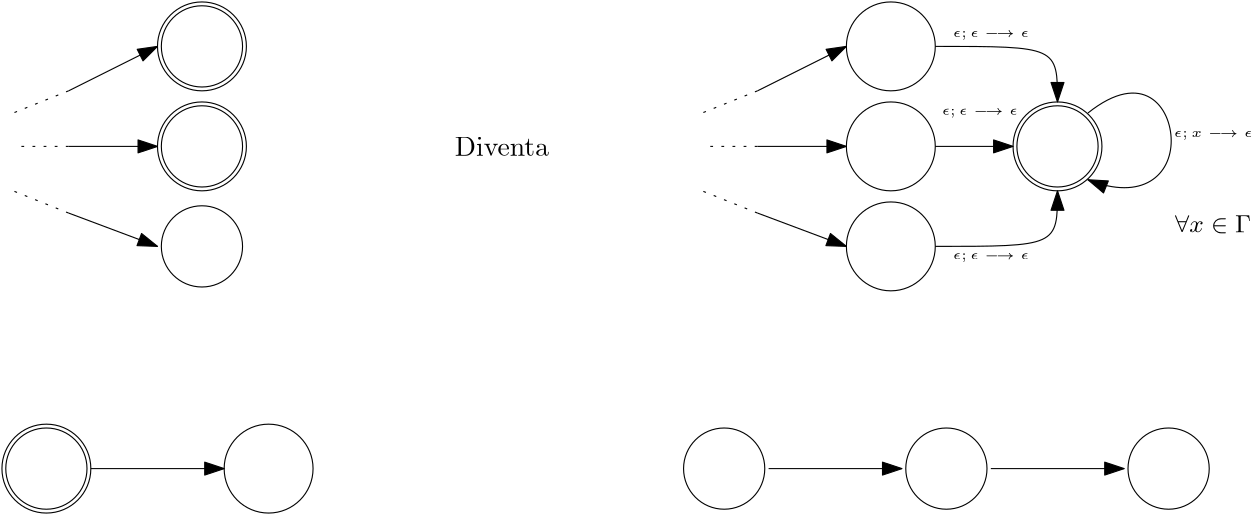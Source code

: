 <?xml version="1.0"?>
<!DOCTYPE ipe SYSTEM "ipe.dtd">
<ipe version="70218" creator="Ipe 7.2.28">
<info created="D:20241017125314" modified="D:20241017125839"/>
<ipestyle name="basic">
<symbol name="arrow/arc(spx)">
<path stroke="sym-stroke" fill="sym-stroke" pen="sym-pen">
0 0 m
-1 0.333 l
-1 -0.333 l
h
</path>
</symbol>
<symbol name="arrow/farc(spx)">
<path stroke="sym-stroke" fill="white" pen="sym-pen">
0 0 m
-1 0.333 l
-1 -0.333 l
h
</path>
</symbol>
<symbol name="arrow/ptarc(spx)">
<path stroke="sym-stroke" fill="sym-stroke" pen="sym-pen">
0 0 m
-1 0.333 l
-0.8 0 l
-1 -0.333 l
h
</path>
</symbol>
<symbol name="arrow/fptarc(spx)">
<path stroke="sym-stroke" fill="white" pen="sym-pen">
0 0 m
-1 0.333 l
-0.8 0 l
-1 -0.333 l
h
</path>
</symbol>
<symbol name="mark/circle(sx)" transformations="translations">
<path fill="sym-stroke">
0.6 0 0 0.6 0 0 e
0.4 0 0 0.4 0 0 e
</path>
</symbol>
<symbol name="mark/disk(sx)" transformations="translations">
<path fill="sym-stroke">
0.6 0 0 0.6 0 0 e
</path>
</symbol>
<symbol name="mark/fdisk(sfx)" transformations="translations">
<group>
<path fill="sym-fill">
0.5 0 0 0.5 0 0 e
</path>
<path fill="sym-stroke" fillrule="eofill">
0.6 0 0 0.6 0 0 e
0.4 0 0 0.4 0 0 e
</path>
</group>
</symbol>
<symbol name="mark/box(sx)" transformations="translations">
<path fill="sym-stroke" fillrule="eofill">
-0.6 -0.6 m
0.6 -0.6 l
0.6 0.6 l
-0.6 0.6 l
h
-0.4 -0.4 m
0.4 -0.4 l
0.4 0.4 l
-0.4 0.4 l
h
</path>
</symbol>
<symbol name="mark/square(sx)" transformations="translations">
<path fill="sym-stroke">
-0.6 -0.6 m
0.6 -0.6 l
0.6 0.6 l
-0.6 0.6 l
h
</path>
</symbol>
<symbol name="mark/fsquare(sfx)" transformations="translations">
<group>
<path fill="sym-fill">
-0.5 -0.5 m
0.5 -0.5 l
0.5 0.5 l
-0.5 0.5 l
h
</path>
<path fill="sym-stroke" fillrule="eofill">
-0.6 -0.6 m
0.6 -0.6 l
0.6 0.6 l
-0.6 0.6 l
h
-0.4 -0.4 m
0.4 -0.4 l
0.4 0.4 l
-0.4 0.4 l
h
</path>
</group>
</symbol>
<symbol name="mark/cross(sx)" transformations="translations">
<group>
<path fill="sym-stroke">
-0.43 -0.57 m
0.57 0.43 l
0.43 0.57 l
-0.57 -0.43 l
h
</path>
<path fill="sym-stroke">
-0.43 0.57 m
0.57 -0.43 l
0.43 -0.57 l
-0.57 0.43 l
h
</path>
</group>
</symbol>
<symbol name="arrow/fnormal(spx)">
<path stroke="sym-stroke" fill="white" pen="sym-pen">
0 0 m
-1 0.333 l
-1 -0.333 l
h
</path>
</symbol>
<symbol name="arrow/pointed(spx)">
<path stroke="sym-stroke" fill="sym-stroke" pen="sym-pen">
0 0 m
-1 0.333 l
-0.8 0 l
-1 -0.333 l
h
</path>
</symbol>
<symbol name="arrow/fpointed(spx)">
<path stroke="sym-stroke" fill="white" pen="sym-pen">
0 0 m
-1 0.333 l
-0.8 0 l
-1 -0.333 l
h
</path>
</symbol>
<symbol name="arrow/linear(spx)">
<path stroke="sym-stroke" pen="sym-pen">
-1 0.333 m
0 0 l
-1 -0.333 l
</path>
</symbol>
<symbol name="arrow/fdouble(spx)">
<path stroke="sym-stroke" fill="white" pen="sym-pen">
0 0 m
-1 0.333 l
-1 -0.333 l
h
-1 0 m
-2 0.333 l
-2 -0.333 l
h
</path>
</symbol>
<symbol name="arrow/double(spx)">
<path stroke="sym-stroke" fill="sym-stroke" pen="sym-pen">
0 0 m
-1 0.333 l
-1 -0.333 l
h
-1 0 m
-2 0.333 l
-2 -0.333 l
h
</path>
</symbol>
<symbol name="arrow/mid-normal(spx)">
<path stroke="sym-stroke" fill="sym-stroke" pen="sym-pen">
0.5 0 m
-0.5 0.333 l
-0.5 -0.333 l
h
</path>
</symbol>
<symbol name="arrow/mid-fnormal(spx)">
<path stroke="sym-stroke" fill="white" pen="sym-pen">
0.5 0 m
-0.5 0.333 l
-0.5 -0.333 l
h
</path>
</symbol>
<symbol name="arrow/mid-pointed(spx)">
<path stroke="sym-stroke" fill="sym-stroke" pen="sym-pen">
0.5 0 m
-0.5 0.333 l
-0.3 0 l
-0.5 -0.333 l
h
</path>
</symbol>
<symbol name="arrow/mid-fpointed(spx)">
<path stroke="sym-stroke" fill="white" pen="sym-pen">
0.5 0 m
-0.5 0.333 l
-0.3 0 l
-0.5 -0.333 l
h
</path>
</symbol>
<symbol name="arrow/mid-double(spx)">
<path stroke="sym-stroke" fill="sym-stroke" pen="sym-pen">
1 0 m
0 0.333 l
0 -0.333 l
h
0 0 m
-1 0.333 l
-1 -0.333 l
h
</path>
</symbol>
<symbol name="arrow/mid-fdouble(spx)">
<path stroke="sym-stroke" fill="white" pen="sym-pen">
1 0 m
0 0.333 l
0 -0.333 l
h
0 0 m
-1 0.333 l
-1 -0.333 l
h
</path>
</symbol>
<anglesize name="22.5 deg" value="22.5"/>
<anglesize name="30 deg" value="30"/>
<anglesize name="45 deg" value="45"/>
<anglesize name="60 deg" value="60"/>
<anglesize name="90 deg" value="90"/>
<arrowsize name="large" value="10"/>
<arrowsize name="small" value="5"/>
<arrowsize name="tiny" value="3"/>
<color name="blue" value="0 0 1"/>
<color name="brown" value="0.647 0.165 0.165"/>
<color name="darkblue" value="0 0 0.545"/>
<color name="darkcyan" value="0 0.545 0.545"/>
<color name="darkgray" value="0.663"/>
<color name="darkgreen" value="0 0.392 0"/>
<color name="darkmagenta" value="0.545 0 0.545"/>
<color name="darkorange" value="1 0.549 0"/>
<color name="darkred" value="0.545 0 0"/>
<color name="gold" value="1 0.843 0"/>
<color name="gray" value="0.745"/>
<color name="green" value="0 1 0"/>
<color name="lightblue" value="0.678 0.847 0.902"/>
<color name="lightcyan" value="0.878 1 1"/>
<color name="lightgray" value="0.827"/>
<color name="lightgreen" value="0.565 0.933 0.565"/>
<color name="lightyellow" value="1 1 0.878"/>
<color name="navy" value="0 0 0.502"/>
<color name="orange" value="1 0.647 0"/>
<color name="pink" value="1 0.753 0.796"/>
<color name="purple" value="0.627 0.125 0.941"/>
<color name="red" value="1 0 0"/>
<color name="seagreen" value="0.18 0.545 0.341"/>
<color name="turquoise" value="0.251 0.878 0.816"/>
<color name="violet" value="0.933 0.51 0.933"/>
<color name="yellow" value="1 1 0"/>
<dashstyle name="dash dot dotted" value="[4 2 1 2 1 2] 0"/>
<dashstyle name="dash dotted" value="[4 2 1 2] 0"/>
<dashstyle name="dashed" value="[4] 0"/>
<dashstyle name="dotted" value="[1 3] 0"/>
<gridsize name="10 pts (~3.5 mm)" value="10"/>
<gridsize name="14 pts (~5 mm)" value="14"/>
<gridsize name="16 pts (~6 mm)" value="16"/>
<gridsize name="20 pts (~7 mm)" value="20"/>
<gridsize name="28 pts (~10 mm)" value="28"/>
<gridsize name="32 pts (~12 mm)" value="32"/>
<gridsize name="4 pts" value="4"/>
<gridsize name="56 pts (~20 mm)" value="56"/>
<gridsize name="8 pts (~3 mm)" value="8"/>
<opacity name="10%" value="0.1"/>
<opacity name="30%" value="0.3"/>
<opacity name="50%" value="0.5"/>
<opacity name="75%" value="0.75"/>
<pen name="fat" value="1.2"/>
<pen name="heavier" value="0.8"/>
<pen name="ultrafat" value="2"/>
<symbolsize name="large" value="5"/>
<symbolsize name="small" value="2"/>
<symbolsize name="tiny" value="1.1"/>
<textsize name="Huge" value="\Huge"/>
<textsize name="LARGE" value="\LARGE"/>
<textsize name="Large" value="\Large"/>
<textsize name="footnote" value="\footnotesize"/>
<textsize name="huge" value="\huge"/>
<textsize name="large" value="\large"/>
<textsize name="script" value="\scriptsize"/>
<textsize name="small" value="\small"/>
<textsize name="tiny" value="\tiny"/>
<textstyle name="center" begin="\begin{center}" end="\end{center}"/>
<textstyle name="item" begin="\begin{itemize}\item{}" end="\end{itemize}"/>
<textstyle name="itemize" begin="\begin{itemize}" end="\end{itemize}"/>
<tiling name="falling" angle="-60" step="4" width="1"/>
<tiling name="rising" angle="30" step="4" width="1"/>
</ipestyle>
<page>
<layer name="alpha"/>
<view layers="alpha" active="alpha"/>
<path layer="alpha" stroke="0">
16 0 0 16 120 760 e
</path>
<path stroke="0">
14.6181 0 0 14.6181 120 760 e
</path>
<path matrix="1 0 0 1 0 -36" stroke="0">
16 0 0 16 120 760 e
</path>
<path matrix="1 0 0 1 0 -36" stroke="0">
14.6181 0 0 14.6181 120 760 e
</path>
<path matrix="1 0 0 1 0 -72" stroke="0">
14.6181 0 0 14.6181 120 760 e
</path>
<path stroke="0" arrow="normal/normal">
72 724 m
104 724 l
</path>
<path stroke="0" arrow="normal/normal">
72 744 m
104 760 l
</path>
<path stroke="0" arrow="normal/normal">
72 700 m
104 688 l
</path>
<path stroke="0" dash="dotted">
72 700 m
52 708 l
</path>
<path stroke="0" dash="dotted">
72 744 m
52 736 l
</path>
<path stroke="0" dash="dotted">
72 724 m
52 724 l
</path>
<text matrix="1 0 0 1 56 0" transformations="translations" pos="172 724" stroke="0" type="label" width="33.901" height="6.808" depth="0" halign="center" valign="center">Diventa</text>
<path matrix="1 0 0 1 248 0" stroke="0">
16 0 0 16 120 760 e
</path>
<path matrix="1 0 0 1 248 -36" stroke="0">
16 0 0 16 120 760 e
</path>
<path matrix="1 0 0 1 248 -72" stroke="0">
16 0 0 16 120 760 e
</path>
<path matrix="1 0 0 1 248 0" stroke="0" arrow="normal/normal">
72 724 m
104 724 l
</path>
<path matrix="1 0 0 1 248 0" stroke="0" arrow="normal/normal">
72 744 m
104 760 l
</path>
<path matrix="1 0 0 1 248 0" stroke="0" arrow="normal/normal">
72 700 m
104 688 l
</path>
<path matrix="1 0 0 1 248 0" stroke="0" dash="dotted">
72 700 m
52 708 l
</path>
<path matrix="1 0 0 1 248 0" stroke="0" dash="dotted">
72 744 m
52 736 l
</path>
<path matrix="1 0 0 1 248 0" stroke="0" dash="dotted">
72 724 m
52 724 l
</path>
<path matrix="1 0 0 1 308 -36" stroke="0">
16 0 0 16 120 760 e
</path>
<path matrix="1 0 0 1 308 -36" stroke="0">
14.6181 0 0 14.6181 120 760 e
</path>
<path matrix="1 0 0 1 76 0" stroke="0" arrow="normal/normal">
308 760 m
352 760
352 760
352 740 c
</path>
<path matrix="1 0 0 1 76 0" stroke="0" arrow="normal/normal">
308 688 m
352 688
352 688
352 708 c
</path>
<path matrix="1 0 0 1 76 0" stroke="0" arrow="normal/normal">
308 724 m
336 724 l
</path>
<text matrix="1 0 0 1 232 40" transformations="translations" pos="172 724" stroke="0" type="label" width="27.426" height="2.153" depth="0.96" halign="center" valign="center" size="tiny" style="math">\epsilon;\epsilon\longrightarrow\epsilon</text>
<text matrix="1 0 0 1 228 12" transformations="translations" pos="172 724" stroke="0" type="label" width="27.426" height="2.153" depth="0.96" halign="center" valign="center" size="tiny" style="math">\epsilon;\epsilon\longrightarrow\epsilon</text>
<text matrix="1 0 0 1 232 -40" transformations="translations" pos="172 724" stroke="0" type="label" width="27.426" height="2.153" depth="0.96" halign="center" valign="center" size="tiny" style="math">\epsilon;\epsilon\longrightarrow\epsilon</text>
<path matrix="1 0 0 1 74.9351 0" stroke="0" arrow="normal/normal">
364 736 m
384 752
404 724
384 704
364 712 c
</path>
<text matrix="1 0 0 1 312 4" transformations="translations" pos="172 724" stroke="0" type="label" width="28.313" height="2.153" depth="0.96" halign="center" valign="center" size="tiny" style="math">\epsilon;x\longrightarrow\epsilon</text>
<text matrix="1 0 0 1 312 -28" transformations="translations" pos="172 724" stroke="0" type="label" width="27.365" height="6.234" depth="0.45" halign="center" valign="center" size="small" style="math">\forall x\in\Gamma</text>
<path matrix="1 0 0 1 -56 -152" stroke="0">
14.6181 0 0 14.6181 120 760 e
</path>
<path matrix="1 0 0 1 188 -152" stroke="0">
14.6181 0 0 14.6181 120 760 e
</path>
<path matrix="1 0 0 1 268 -152" stroke="0">
14.6181 0 0 14.6181 120 760 e
</path>
<path matrix="1 0 0 1 348 -152" stroke="0">
14.6181 0 0 14.6181 120 760 e
</path>
<path stroke="0" arrow="normal/normal">
80 608 m
128 608 l
</path>
<path stroke="0" arrow="normal/normal">
324 608 m
372 608 l
</path>
<path stroke="0" arrow="normal/normal">
404 608 m
452 608 l
</path>
<path matrix="1 0 0 1 24 -152" stroke="0">
16 0 0 16 120 760 e
</path>
<path matrix="1 0 0 1 -56 -152" stroke="0">
16 0 0 16 120 760 e
</path>
</page>
</ipe>
